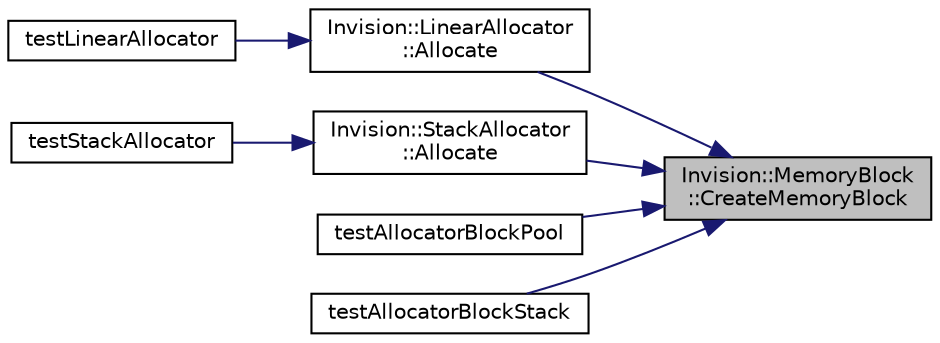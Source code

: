 digraph "Invision::MemoryBlock::CreateMemoryBlock"
{
 // LATEX_PDF_SIZE
  edge [fontname="Helvetica",fontsize="10",labelfontname="Helvetica",labelfontsize="10"];
  node [fontname="Helvetica",fontsize="10",shape=record];
  rankdir="RL";
  Node1 [label="Invision::MemoryBlock\l::CreateMemoryBlock",height=0.2,width=0.4,color="black", fillcolor="grey75", style="filled", fontcolor="black",tooltip=" "];
  Node1 -> Node2 [dir="back",color="midnightblue",fontsize="10",style="solid"];
  Node2 [label="Invision::LinearAllocator\l::Allocate",height=0.2,width=0.4,color="black", fillcolor="white", style="filled",URL="$class_invision_1_1_linear_allocator.html#a71a4450d5856efbe69974bb6e01bb5d5",tooltip=" "];
  Node2 -> Node3 [dir="back",color="midnightblue",fontsize="10",style="solid"];
  Node3 [label="testLinearAllocator",height=0.2,width=0.4,color="black", fillcolor="white", style="filled",URL="$sandbox_console_2main_8cpp.html#a4e49ccc59b50a8b7967b259909a508a1",tooltip=" "];
  Node1 -> Node4 [dir="back",color="midnightblue",fontsize="10",style="solid"];
  Node4 [label="Invision::StackAllocator\l::Allocate",height=0.2,width=0.4,color="black", fillcolor="white", style="filled",URL="$class_invision_1_1_stack_allocator.html#a0910e0ce73797b1396c72147b61a0056",tooltip=" "];
  Node4 -> Node5 [dir="back",color="midnightblue",fontsize="10",style="solid"];
  Node5 [label="testStackAllocator",height=0.2,width=0.4,color="black", fillcolor="white", style="filled",URL="$sandbox_console_2main_8cpp.html#af34c25b2b6ef0f8d4d57c885e926c3ce",tooltip=" "];
  Node1 -> Node6 [dir="back",color="midnightblue",fontsize="10",style="solid"];
  Node6 [label="testAllocatorBlockPool",height=0.2,width=0.4,color="black", fillcolor="white", style="filled",URL="$sandbox_console_2main_8cpp.html#a9647d498320f4b69331702230f3d4081",tooltip=" "];
  Node1 -> Node7 [dir="back",color="midnightblue",fontsize="10",style="solid"];
  Node7 [label="testAllocatorBlockStack",height=0.2,width=0.4,color="black", fillcolor="white", style="filled",URL="$sandbox_console_2main_8cpp.html#a22d09c7ee4a56d378c1f1c205a0e240a",tooltip=" "];
}
